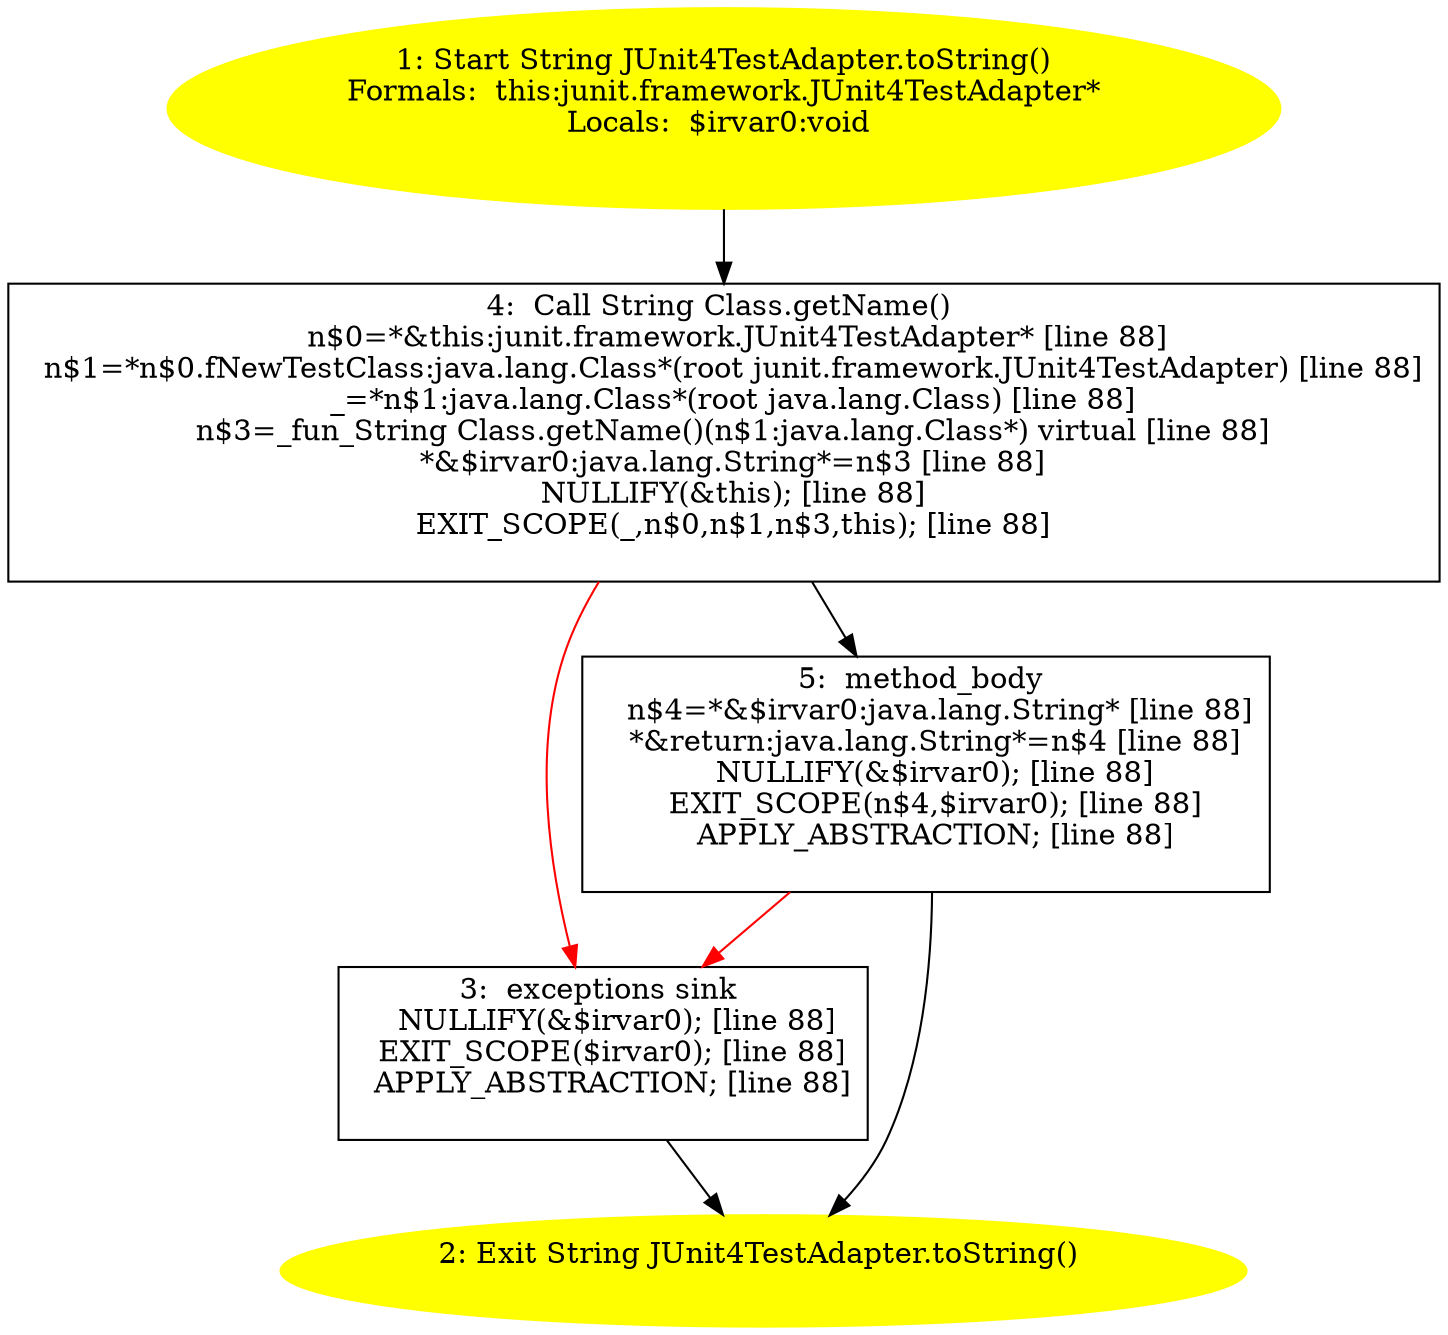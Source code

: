 /* @generated */
digraph cfg {
"junit.framework.JUnit4TestAdapter.toString():java.lang.String.7934834fcb5d09e90a23ce694b70eb25_1" [label="1: Start String JUnit4TestAdapter.toString()\nFormals:  this:junit.framework.JUnit4TestAdapter*\nLocals:  $irvar0:void \n  " color=yellow style=filled]
	

	 "junit.framework.JUnit4TestAdapter.toString():java.lang.String.7934834fcb5d09e90a23ce694b70eb25_1" -> "junit.framework.JUnit4TestAdapter.toString():java.lang.String.7934834fcb5d09e90a23ce694b70eb25_4" ;
"junit.framework.JUnit4TestAdapter.toString():java.lang.String.7934834fcb5d09e90a23ce694b70eb25_2" [label="2: Exit String JUnit4TestAdapter.toString() \n  " color=yellow style=filled]
	

"junit.framework.JUnit4TestAdapter.toString():java.lang.String.7934834fcb5d09e90a23ce694b70eb25_3" [label="3:  exceptions sink \n   NULLIFY(&$irvar0); [line 88]\n  EXIT_SCOPE($irvar0); [line 88]\n  APPLY_ABSTRACTION; [line 88]\n " shape="box"]
	

	 "junit.framework.JUnit4TestAdapter.toString():java.lang.String.7934834fcb5d09e90a23ce694b70eb25_3" -> "junit.framework.JUnit4TestAdapter.toString():java.lang.String.7934834fcb5d09e90a23ce694b70eb25_2" ;
"junit.framework.JUnit4TestAdapter.toString():java.lang.String.7934834fcb5d09e90a23ce694b70eb25_4" [label="4:  Call String Class.getName() \n   n$0=*&this:junit.framework.JUnit4TestAdapter* [line 88]\n  n$1=*n$0.fNewTestClass:java.lang.Class*(root junit.framework.JUnit4TestAdapter) [line 88]\n  _=*n$1:java.lang.Class*(root java.lang.Class) [line 88]\n  n$3=_fun_String Class.getName()(n$1:java.lang.Class*) virtual [line 88]\n  *&$irvar0:java.lang.String*=n$3 [line 88]\n  NULLIFY(&this); [line 88]\n  EXIT_SCOPE(_,n$0,n$1,n$3,this); [line 88]\n " shape="box"]
	

	 "junit.framework.JUnit4TestAdapter.toString():java.lang.String.7934834fcb5d09e90a23ce694b70eb25_4" -> "junit.framework.JUnit4TestAdapter.toString():java.lang.String.7934834fcb5d09e90a23ce694b70eb25_5" ;
	 "junit.framework.JUnit4TestAdapter.toString():java.lang.String.7934834fcb5d09e90a23ce694b70eb25_4" -> "junit.framework.JUnit4TestAdapter.toString():java.lang.String.7934834fcb5d09e90a23ce694b70eb25_3" [color="red" ];
"junit.framework.JUnit4TestAdapter.toString():java.lang.String.7934834fcb5d09e90a23ce694b70eb25_5" [label="5:  method_body \n   n$4=*&$irvar0:java.lang.String* [line 88]\n  *&return:java.lang.String*=n$4 [line 88]\n  NULLIFY(&$irvar0); [line 88]\n  EXIT_SCOPE(n$4,$irvar0); [line 88]\n  APPLY_ABSTRACTION; [line 88]\n " shape="box"]
	

	 "junit.framework.JUnit4TestAdapter.toString():java.lang.String.7934834fcb5d09e90a23ce694b70eb25_5" -> "junit.framework.JUnit4TestAdapter.toString():java.lang.String.7934834fcb5d09e90a23ce694b70eb25_2" ;
	 "junit.framework.JUnit4TestAdapter.toString():java.lang.String.7934834fcb5d09e90a23ce694b70eb25_5" -> "junit.framework.JUnit4TestAdapter.toString():java.lang.String.7934834fcb5d09e90a23ce694b70eb25_3" [color="red" ];
}
